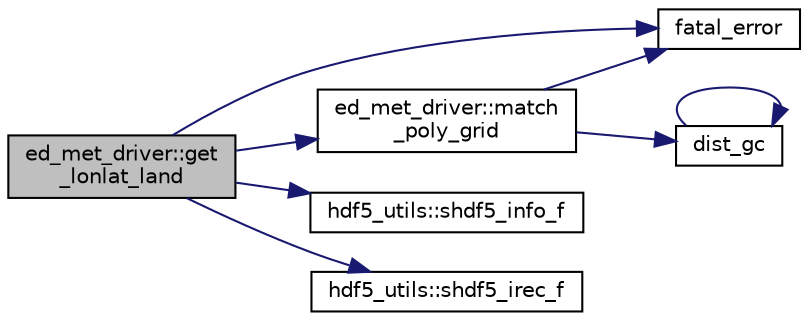 digraph "ed_met_driver::get_lonlat_land"
{
 // LATEX_PDF_SIZE
  edge [fontname="Helvetica",fontsize="10",labelfontname="Helvetica",labelfontsize="10"];
  node [fontname="Helvetica",fontsize="10",shape=record];
  rankdir="LR";
  Node1 [label="ed_met_driver::get\l_lonlat_land",height=0.2,width=0.4,color="black", fillcolor="grey75", style="filled", fontcolor="black",tooltip=" "];
  Node1 -> Node2 [color="midnightblue",fontsize="10",style="solid"];
  Node2 [label="fatal_error",height=0.2,width=0.4,color="black", fillcolor="white", style="filled",URL="$fatal__error_8_f90.html#a2a2bff228716ab48a81c795b348d1665",tooltip=" "];
  Node1 -> Node3 [color="midnightblue",fontsize="10",style="solid"];
  Node3 [label="ed_met_driver::match\l_poly_grid",height=0.2,width=0.4,color="black", fillcolor="white", style="filled",URL="$namespaceed__met__driver.html#a2ac626ece32ab7870b12c0f1fc19f770",tooltip=" "];
  Node3 -> Node4 [color="midnightblue",fontsize="10",style="solid"];
  Node4 [label="dist_gc",height=0.2,width=0.4,color="black", fillcolor="white", style="filled",URL="$great__circle_8f90.html#abff00715b3227e38afe4c1a67416e4d2",tooltip=" "];
  Node4 -> Node4 [color="midnightblue",fontsize="10",style="solid"];
  Node3 -> Node2 [color="midnightblue",fontsize="10",style="solid"];
  Node1 -> Node5 [color="midnightblue",fontsize="10",style="solid"];
  Node5 [label="hdf5_utils::shdf5_info_f",height=0.2,width=0.4,color="black", fillcolor="white", style="filled",URL="$namespacehdf5__utils.html#a5149c551d73478f502b8660e3bdbd5b8",tooltip=" "];
  Node1 -> Node6 [color="midnightblue",fontsize="10",style="solid"];
  Node6 [label="hdf5_utils::shdf5_irec_f",height=0.2,width=0.4,color="black", fillcolor="white", style="filled",URL="$namespacehdf5__utils.html#a84928db7f00b3aedc24a2c20281dddb1",tooltip=" "];
}
